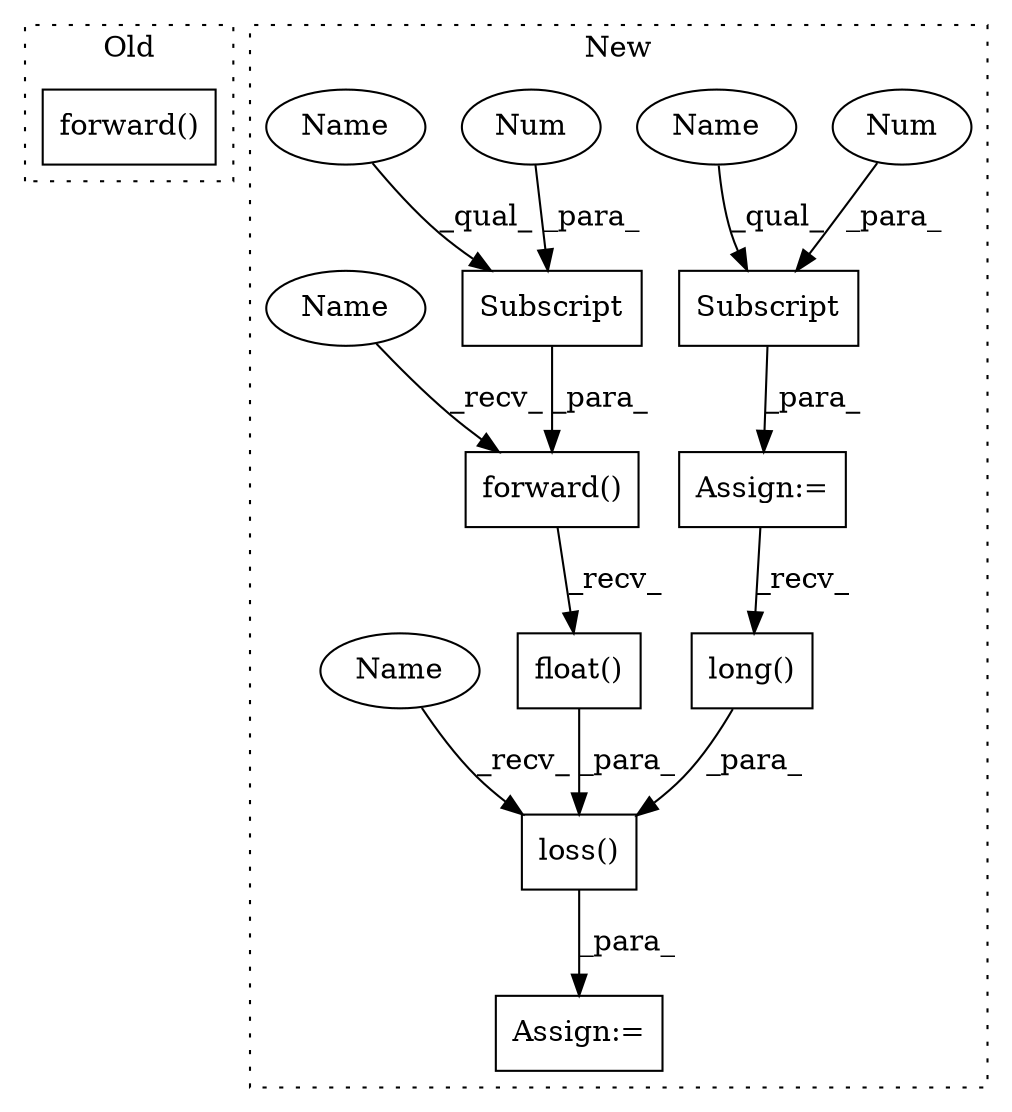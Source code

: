 digraph G {
subgraph cluster0 {
1 [label="forward()" a="75" s="1966,1998" l="13,1" shape="box"];
label = "Old";
style="dotted";
}
subgraph cluster1 {
2 [label="Subscript" a="63" s="1940,0" l="8,0" shape="box"];
3 [label="Assign:=" a="68" s="1937" l="3" shape="box"];
4 [label="Subscript" a="63" s="1918,0" l="8,0" shape="box"];
5 [label="long()" a="75" s="1988" l="8" shape="box"];
6 [label="loss()" a="75" s="1964,1996" l="10,1" shape="box"];
7 [label="forward()" a="75" s="1905,1926" l="13,1" shape="box"];
8 [label="Num" a="76" s="1924" l="1" shape="ellipse"];
9 [label="float()" a="75" s="1974" l="12" shape="box"];
10 [label="Num" a="76" s="1946" l="1" shape="ellipse"];
11 [label="Assign:=" a="68" s="1961" l="3" shape="box"];
12 [label="Name" a="87" s="1918" l="5" shape="ellipse"];
13 [label="Name" a="87" s="1940" l="5" shape="ellipse"];
14 [label="Name" a="87" s="1905" l="4" shape="ellipse"];
15 [label="Name" a="87" s="1964" l="4" shape="ellipse"];
label = "New";
style="dotted";
}
2 -> 3 [label="_para_"];
3 -> 5 [label="_recv_"];
4 -> 7 [label="_para_"];
5 -> 6 [label="_para_"];
6 -> 11 [label="_para_"];
7 -> 9 [label="_recv_"];
8 -> 4 [label="_para_"];
9 -> 6 [label="_para_"];
10 -> 2 [label="_para_"];
12 -> 4 [label="_qual_"];
13 -> 2 [label="_qual_"];
14 -> 7 [label="_recv_"];
15 -> 6 [label="_recv_"];
}